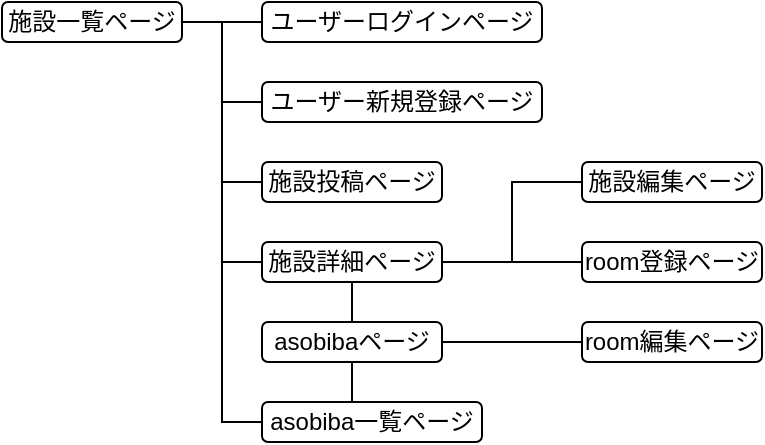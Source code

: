 <mxfile>
    <diagram id="prtHgNgQTEPvFCAcTncT" name="Page-1">
        <mxGraphModel dx="594" dy="290" grid="0" gridSize="10" guides="1" tooltips="1" connect="1" arrows="1" fold="1" page="1" pageScale="1" pageWidth="827" pageHeight="1169" background="none" math="0" shadow="0">
            <root>
                <mxCell id="0"/>
                <mxCell id="1" parent="0"/>
                <mxCell id="UGej3R62JCGmz6cc_ZLg-1" value="施設一覧ページ" style="rounded=1;whiteSpace=wrap;html=1;" parent="1" vertex="1">
                    <mxGeometry x="30" y="120" width="90" height="20" as="geometry"/>
                </mxCell>
                <mxCell id="UGej3R62JCGmz6cc_ZLg-6" style="edgeStyle=orthogonalEdgeStyle;rounded=0;orthogonalLoop=1;jettySize=auto;html=1;endArrow=none;endFill=0;" parent="1" source="UGej3R62JCGmz6cc_ZLg-2" edge="1">
                    <mxGeometry relative="1" as="geometry">
                        <mxPoint x="120" y="130" as="targetPoint"/>
                    </mxGeometry>
                </mxCell>
                <mxCell id="UGej3R62JCGmz6cc_ZLg-2" value="ユーザーログインページ" style="rounded=1;whiteSpace=wrap;html=1;" parent="1" vertex="1">
                    <mxGeometry x="160" y="120" width="140" height="20" as="geometry"/>
                </mxCell>
                <mxCell id="UGej3R62JCGmz6cc_ZLg-5" style="edgeStyle=orthogonalEdgeStyle;rounded=0;orthogonalLoop=1;jettySize=auto;html=1;entryX=1;entryY=0.5;entryDx=0;entryDy=0;endArrow=none;endFill=0;" parent="1" source="UGej3R62JCGmz6cc_ZLg-4" target="UGej3R62JCGmz6cc_ZLg-1" edge="1">
                    <mxGeometry relative="1" as="geometry"/>
                </mxCell>
                <mxCell id="UGej3R62JCGmz6cc_ZLg-4" value="ユーザー新規登録ページ" style="rounded=1;whiteSpace=wrap;html=1;" parent="1" vertex="1">
                    <mxGeometry x="160" y="160" width="140" height="20" as="geometry"/>
                </mxCell>
                <mxCell id="UGej3R62JCGmz6cc_ZLg-9" style="edgeStyle=orthogonalEdgeStyle;rounded=0;orthogonalLoop=1;jettySize=auto;html=1;entryX=1;entryY=0.5;entryDx=0;entryDy=0;endArrow=none;endFill=0;" parent="1" source="UGej3R62JCGmz6cc_ZLg-8" target="UGej3R62JCGmz6cc_ZLg-1" edge="1">
                    <mxGeometry relative="1" as="geometry">
                        <mxPoint x="110" y="170" as="targetPoint"/>
                        <Array as="points">
                            <mxPoint x="140" y="250"/>
                            <mxPoint x="140" y="130"/>
                        </Array>
                    </mxGeometry>
                </mxCell>
                <mxCell id="UGej3R62JCGmz6cc_ZLg-8" value="施設詳細ページ" style="rounded=1;whiteSpace=wrap;html=1;" parent="1" vertex="1">
                    <mxGeometry x="160" y="240" width="90" height="20" as="geometry"/>
                </mxCell>
                <mxCell id="UGej3R62JCGmz6cc_ZLg-10" style="edgeStyle=orthogonalEdgeStyle;rounded=0;orthogonalLoop=1;jettySize=auto;html=1;endArrow=none;endFill=0;" parent="1" source="UGej3R62JCGmz6cc_ZLg-11" edge="1">
                    <mxGeometry relative="1" as="geometry">
                        <mxPoint x="120" y="130" as="targetPoint"/>
                        <Array as="points">
                            <mxPoint x="140" y="330"/>
                            <mxPoint x="140" y="130"/>
                        </Array>
                    </mxGeometry>
                </mxCell>
                <mxCell id="UGej3R62JCGmz6cc_ZLg-11" value="asobiba一覧ページ" style="rounded=1;whiteSpace=wrap;html=1;" parent="1" vertex="1">
                    <mxGeometry x="160" y="320" width="110" height="20" as="geometry"/>
                </mxCell>
                <mxCell id="UGej3R62JCGmz6cc_ZLg-12" style="edgeStyle=orthogonalEdgeStyle;rounded=0;orthogonalLoop=1;jettySize=auto;html=1;endArrow=none;endFill=0;" parent="1" source="UGej3R62JCGmz6cc_ZLg-13" edge="1">
                    <mxGeometry relative="1" as="geometry">
                        <mxPoint x="120" y="130" as="targetPoint"/>
                        <Array as="points">
                            <mxPoint x="140" y="210"/>
                            <mxPoint x="140" y="130"/>
                        </Array>
                    </mxGeometry>
                </mxCell>
                <mxCell id="UGej3R62JCGmz6cc_ZLg-13" value="施設投稿ページ" style="rounded=1;whiteSpace=wrap;html=1;" parent="1" vertex="1">
                    <mxGeometry x="160" y="200" width="90" height="20" as="geometry"/>
                </mxCell>
                <mxCell id="UGej3R62JCGmz6cc_ZLg-15" style="edgeStyle=orthogonalEdgeStyle;rounded=0;orthogonalLoop=1;jettySize=auto;html=1;entryX=1;entryY=0.5;entryDx=0;entryDy=0;endArrow=none;endFill=0;" parent="1" source="UGej3R62JCGmz6cc_ZLg-14" target="UGej3R62JCGmz6cc_ZLg-19" edge="1">
                    <mxGeometry relative="1" as="geometry">
                        <Array as="points"/>
                    </mxGeometry>
                </mxCell>
                <mxCell id="UGej3R62JCGmz6cc_ZLg-14" value="room編集ページ" style="rounded=1;whiteSpace=wrap;html=1;" parent="1" vertex="1">
                    <mxGeometry x="320" y="280" width="90" height="20" as="geometry"/>
                </mxCell>
                <mxCell id="UGej3R62JCGmz6cc_ZLg-16" style="edgeStyle=orthogonalEdgeStyle;rounded=0;orthogonalLoop=1;jettySize=auto;html=1;endArrow=none;endFill=0;" parent="1" source="UGej3R62JCGmz6cc_ZLg-17" edge="1">
                    <mxGeometry relative="1" as="geometry">
                        <mxPoint x="250" y="250" as="targetPoint"/>
                    </mxGeometry>
                </mxCell>
                <mxCell id="UGej3R62JCGmz6cc_ZLg-17" value="room登録ページ" style="rounded=1;whiteSpace=wrap;html=1;" parent="1" vertex="1">
                    <mxGeometry x="320" y="240" width="90" height="20" as="geometry"/>
                </mxCell>
                <mxCell id="UGej3R62JCGmz6cc_ZLg-21" style="edgeStyle=orthogonalEdgeStyle;rounded=0;orthogonalLoop=1;jettySize=auto;html=1;entryX=0.382;entryY=0.033;entryDx=0;entryDy=0;entryPerimeter=0;endArrow=none;endFill=0;" parent="1" source="UGej3R62JCGmz6cc_ZLg-19" target="UGej3R62JCGmz6cc_ZLg-11" edge="1">
                    <mxGeometry relative="1" as="geometry"/>
                </mxCell>
                <mxCell id="UGej3R62JCGmz6cc_ZLg-22" style="edgeStyle=orthogonalEdgeStyle;rounded=0;orthogonalLoop=1;jettySize=auto;html=1;endArrow=none;endFill=0;entryX=0.5;entryY=1;entryDx=0;entryDy=0;" parent="1" source="UGej3R62JCGmz6cc_ZLg-19" edge="1" target="UGej3R62JCGmz6cc_ZLg-8">
                    <mxGeometry relative="1" as="geometry">
                        <mxPoint x="195" y="270" as="targetPoint"/>
                        <Array as="points"/>
                    </mxGeometry>
                </mxCell>
                <mxCell id="UGej3R62JCGmz6cc_ZLg-19" value="asobibaページ" style="rounded=1;whiteSpace=wrap;html=1;" parent="1" vertex="1">
                    <mxGeometry x="160" y="280" width="90" height="20" as="geometry"/>
                </mxCell>
                <mxCell id="UGej3R62JCGmz6cc_ZLg-24" style="edgeStyle=orthogonalEdgeStyle;rounded=0;orthogonalLoop=1;jettySize=auto;html=1;entryX=1;entryY=0.5;entryDx=0;entryDy=0;endArrow=none;endFill=0;" parent="1" source="UGej3R62JCGmz6cc_ZLg-23" target="UGej3R62JCGmz6cc_ZLg-8" edge="1">
                    <mxGeometry relative="1" as="geometry"/>
                </mxCell>
                <mxCell id="UGej3R62JCGmz6cc_ZLg-23" value="施設編集ページ" style="rounded=1;whiteSpace=wrap;html=1;" parent="1" vertex="1">
                    <mxGeometry x="320" y="200" width="90" height="20" as="geometry"/>
                </mxCell>
            </root>
        </mxGraphModel>
    </diagram>
</mxfile>